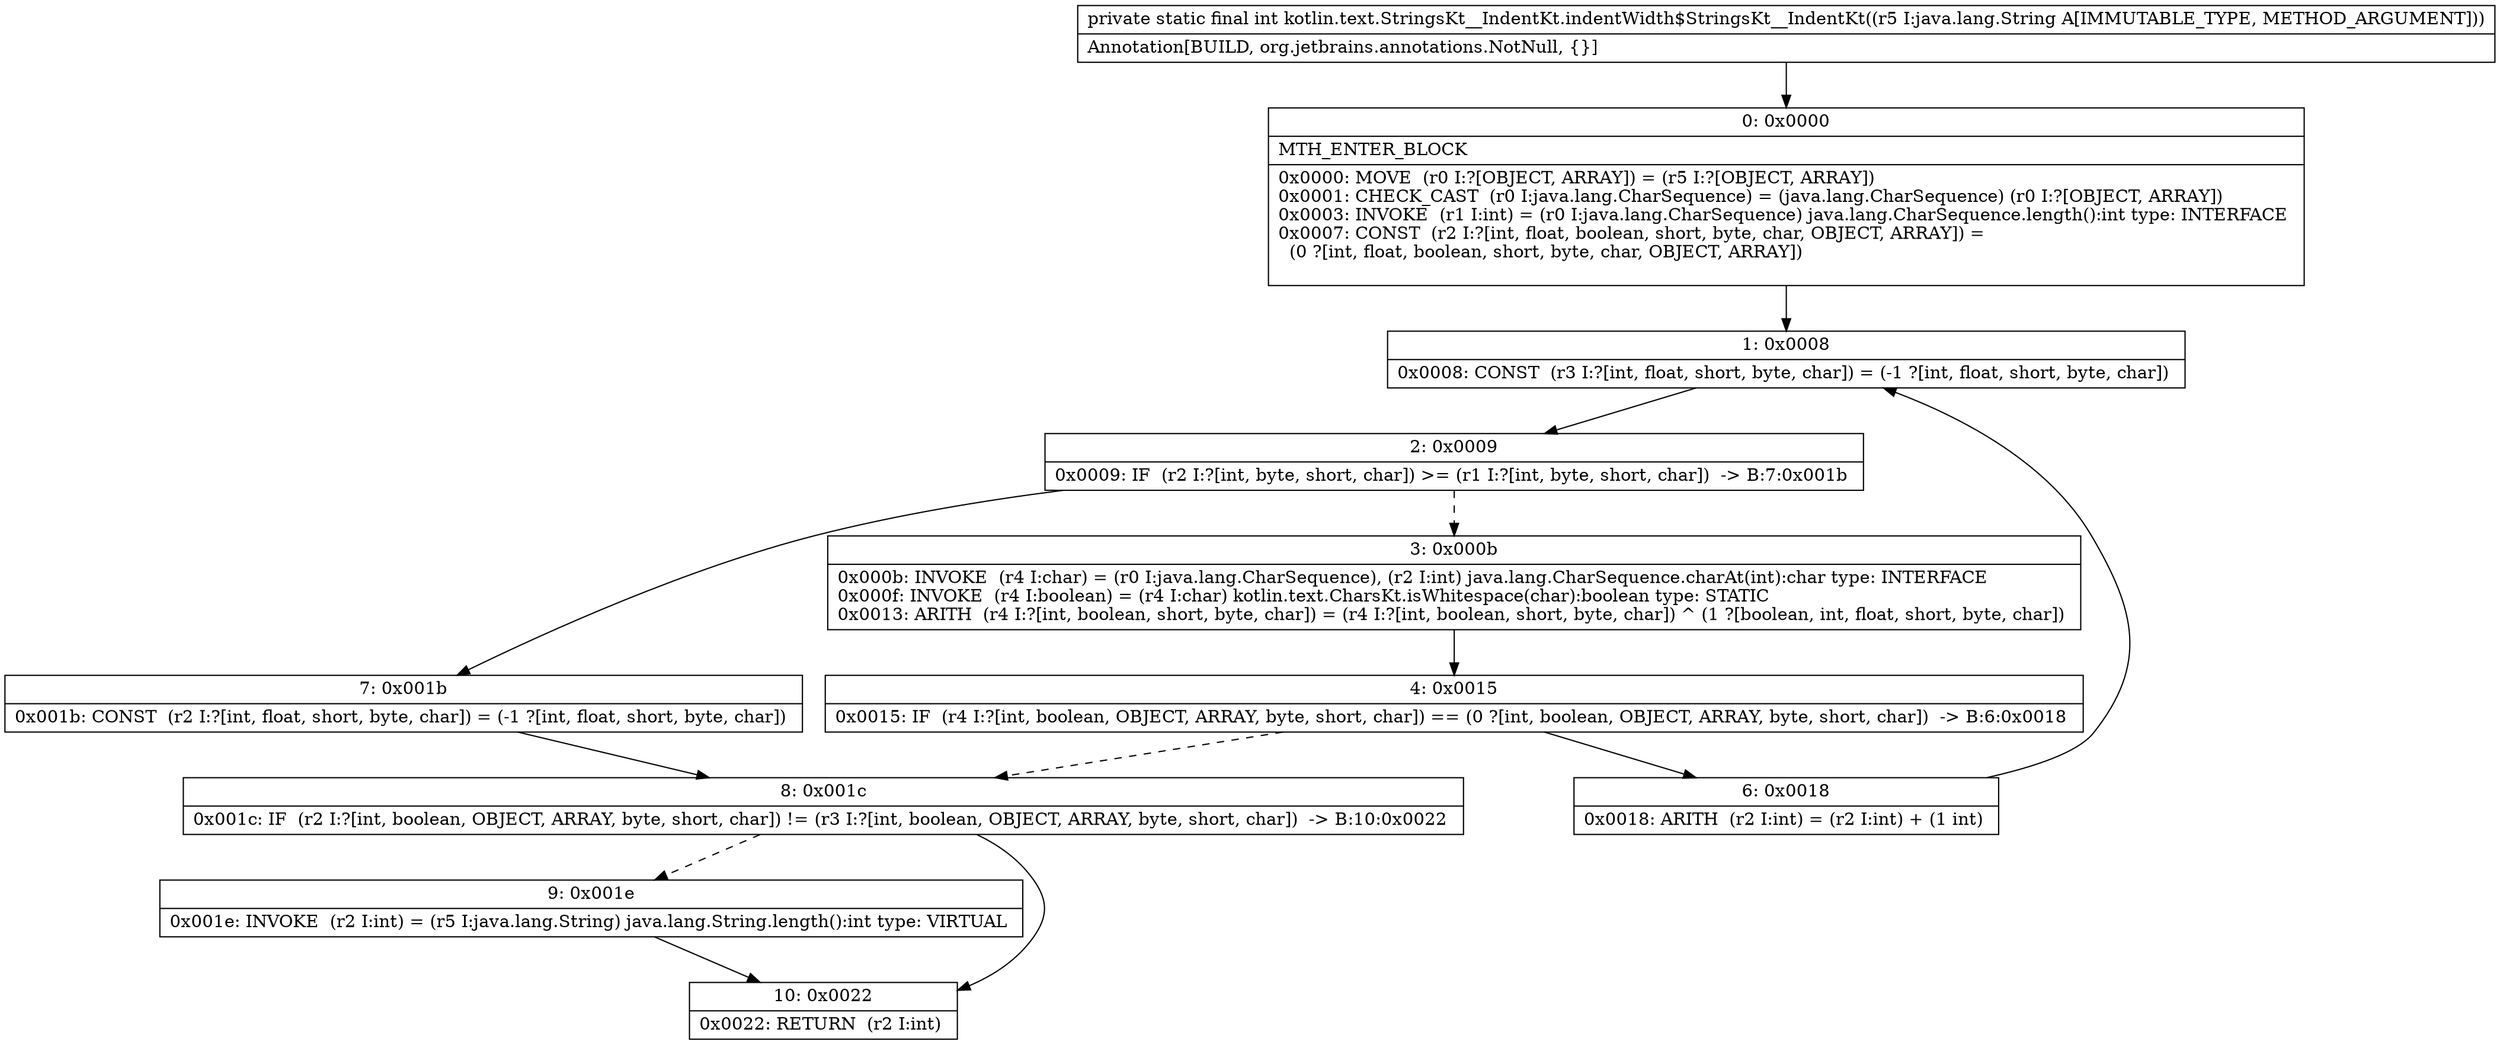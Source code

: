 digraph "CFG forkotlin.text.StringsKt__IndentKt.indentWidth$StringsKt__IndentKt(Ljava\/lang\/String;)I" {
Node_0 [shape=record,label="{0\:\ 0x0000|MTH_ENTER_BLOCK\l|0x0000: MOVE  (r0 I:?[OBJECT, ARRAY]) = (r5 I:?[OBJECT, ARRAY]) \l0x0001: CHECK_CAST  (r0 I:java.lang.CharSequence) = (java.lang.CharSequence) (r0 I:?[OBJECT, ARRAY]) \l0x0003: INVOKE  (r1 I:int) = (r0 I:java.lang.CharSequence) java.lang.CharSequence.length():int type: INTERFACE \l0x0007: CONST  (r2 I:?[int, float, boolean, short, byte, char, OBJECT, ARRAY]) = \l  (0 ?[int, float, boolean, short, byte, char, OBJECT, ARRAY])\l \l}"];
Node_1 [shape=record,label="{1\:\ 0x0008|0x0008: CONST  (r3 I:?[int, float, short, byte, char]) = (\-1 ?[int, float, short, byte, char]) \l}"];
Node_2 [shape=record,label="{2\:\ 0x0009|0x0009: IF  (r2 I:?[int, byte, short, char]) \>= (r1 I:?[int, byte, short, char])  \-\> B:7:0x001b \l}"];
Node_3 [shape=record,label="{3\:\ 0x000b|0x000b: INVOKE  (r4 I:char) = (r0 I:java.lang.CharSequence), (r2 I:int) java.lang.CharSequence.charAt(int):char type: INTERFACE \l0x000f: INVOKE  (r4 I:boolean) = (r4 I:char) kotlin.text.CharsKt.isWhitespace(char):boolean type: STATIC \l0x0013: ARITH  (r4 I:?[int, boolean, short, byte, char]) = (r4 I:?[int, boolean, short, byte, char]) ^ (1 ?[boolean, int, float, short, byte, char]) \l}"];
Node_4 [shape=record,label="{4\:\ 0x0015|0x0015: IF  (r4 I:?[int, boolean, OBJECT, ARRAY, byte, short, char]) == (0 ?[int, boolean, OBJECT, ARRAY, byte, short, char])  \-\> B:6:0x0018 \l}"];
Node_6 [shape=record,label="{6\:\ 0x0018|0x0018: ARITH  (r2 I:int) = (r2 I:int) + (1 int) \l}"];
Node_7 [shape=record,label="{7\:\ 0x001b|0x001b: CONST  (r2 I:?[int, float, short, byte, char]) = (\-1 ?[int, float, short, byte, char]) \l}"];
Node_8 [shape=record,label="{8\:\ 0x001c|0x001c: IF  (r2 I:?[int, boolean, OBJECT, ARRAY, byte, short, char]) != (r3 I:?[int, boolean, OBJECT, ARRAY, byte, short, char])  \-\> B:10:0x0022 \l}"];
Node_9 [shape=record,label="{9\:\ 0x001e|0x001e: INVOKE  (r2 I:int) = (r5 I:java.lang.String) java.lang.String.length():int type: VIRTUAL \l}"];
Node_10 [shape=record,label="{10\:\ 0x0022|0x0022: RETURN  (r2 I:int) \l}"];
MethodNode[shape=record,label="{private static final int kotlin.text.StringsKt__IndentKt.indentWidth$StringsKt__IndentKt((r5 I:java.lang.String A[IMMUTABLE_TYPE, METHOD_ARGUMENT]))  | Annotation[BUILD, org.jetbrains.annotations.NotNull, \{\}]\l}"];
MethodNode -> Node_0;
Node_0 -> Node_1;
Node_1 -> Node_2;
Node_2 -> Node_3[style=dashed];
Node_2 -> Node_7;
Node_3 -> Node_4;
Node_4 -> Node_6;
Node_4 -> Node_8[style=dashed];
Node_6 -> Node_1;
Node_7 -> Node_8;
Node_8 -> Node_9[style=dashed];
Node_8 -> Node_10;
Node_9 -> Node_10;
}

